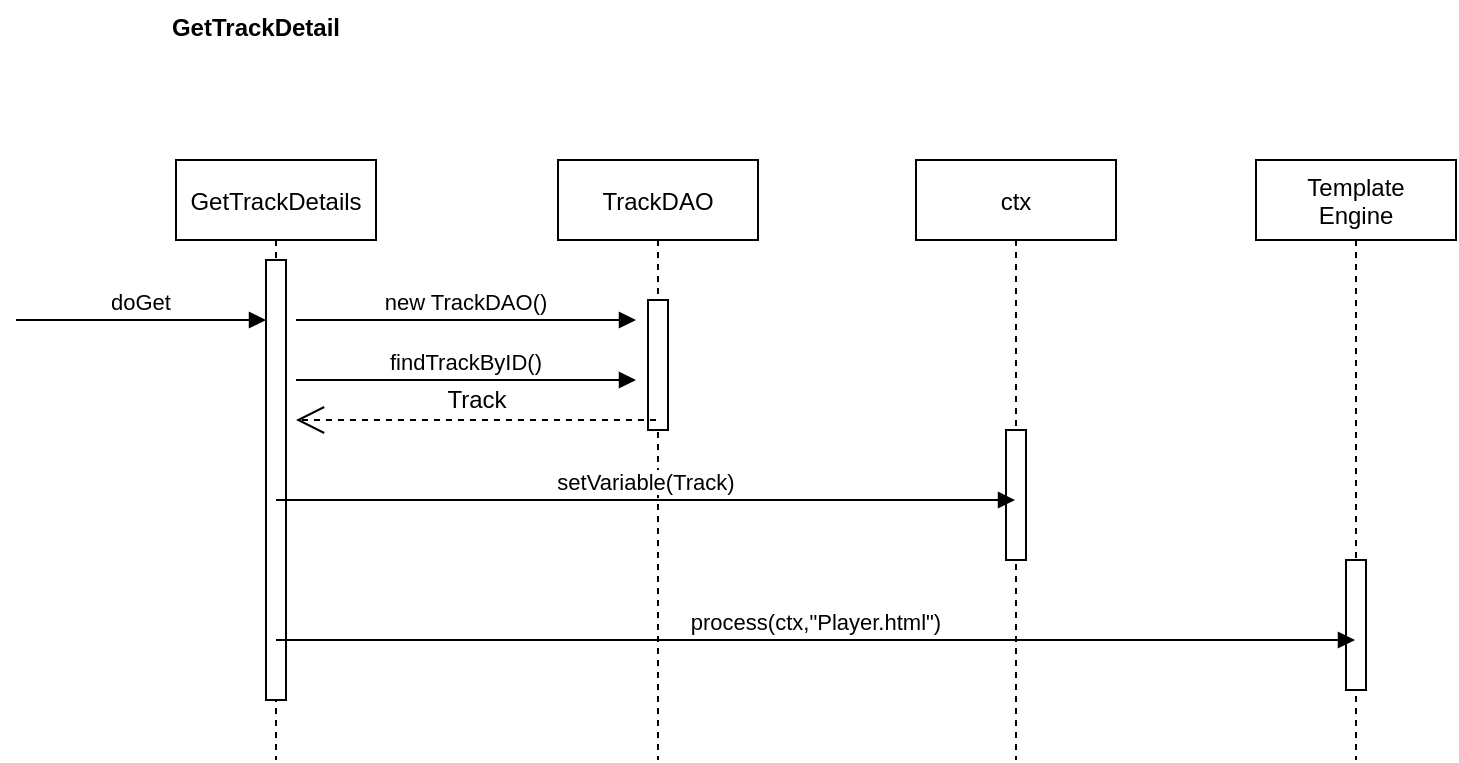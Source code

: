 <mxfile version="14.6.6" type="device"><diagram id="YH159moUFt00wROJ3g4J" name="Page-1"><mxGraphModel dx="16" dy="-201" grid="1" gridSize="10" guides="1" tooltips="1" connect="1" arrows="1" fold="1" page="1" pageScale="1" pageWidth="1169" pageHeight="827" math="0" shadow="0"><root><mxCell id="0"/><mxCell id="1" parent="0"/><mxCell id="nziP78mEdd1jBvRUflMl-39" value="GetTrackDetail" style="text;align=center;fontStyle=1;verticalAlign=middle;spacingLeft=3;spacingRight=3;strokeColor=none;rotatable=0;points=[[0,0.5],[1,0.5]];portConstraint=eastwest;" parent="1" vertex="1"><mxGeometry x="1360" y="920" width="80" height="26" as="geometry"/></mxCell><mxCell id="nziP78mEdd1jBvRUflMl-42" value="GetTrackDetails" style="shape=umlLifeline;perimeter=lifelinePerimeter;container=1;collapsible=0;recursiveResize=0;rounded=0;shadow=0;strokeWidth=1;" parent="1" vertex="1"><mxGeometry x="1360" y="1000" width="100" height="300" as="geometry"/></mxCell><mxCell id="nziP78mEdd1jBvRUflMl-43" value="" style="points=[];perimeter=orthogonalPerimeter;rounded=0;shadow=0;strokeWidth=1;" parent="nziP78mEdd1jBvRUflMl-42" vertex="1"><mxGeometry x="45" y="50" width="10" height="220" as="geometry"/></mxCell><mxCell id="nziP78mEdd1jBvRUflMl-44" value="doGet" style="verticalAlign=bottom;endArrow=block;shadow=0;strokeWidth=1;" parent="1" target="nziP78mEdd1jBvRUflMl-43" edge="1"><mxGeometry relative="1" as="geometry"><mxPoint x="1280" y="1080" as="sourcePoint"/><Array as="points"><mxPoint x="1300" y="1080"/></Array></mxGeometry></mxCell><mxCell id="nziP78mEdd1jBvRUflMl-47" value="TrackDAO" style="shape=umlLifeline;perimeter=lifelinePerimeter;container=1;collapsible=0;recursiveResize=0;rounded=0;shadow=0;strokeWidth=1;" parent="1" vertex="1"><mxGeometry x="1551" y="1000" width="100" height="300" as="geometry"/></mxCell><mxCell id="nziP78mEdd1jBvRUflMl-48" value="" style="points=[];perimeter=orthogonalPerimeter;rounded=0;shadow=0;strokeWidth=1;" parent="nziP78mEdd1jBvRUflMl-47" vertex="1"><mxGeometry x="45" y="70" width="10" height="65" as="geometry"/></mxCell><mxCell id="nziP78mEdd1jBvRUflMl-60" value="" style="endArrow=open;endSize=12;dashed=1;html=1;" parent="nziP78mEdd1jBvRUflMl-47" edge="1"><mxGeometry width="160" relative="1" as="geometry"><mxPoint x="49" y="130" as="sourcePoint"/><mxPoint x="-131" y="130" as="targetPoint"/><Array as="points"/></mxGeometry></mxCell><mxCell id="nziP78mEdd1jBvRUflMl-58" value="new TrackDAO()" style="verticalAlign=bottom;endArrow=block;shadow=0;strokeWidth=1;" parent="1" edge="1"><mxGeometry relative="1" as="geometry"><mxPoint x="1420" y="1080" as="sourcePoint"/><Array as="points"><mxPoint x="1485" y="1080"/></Array><mxPoint x="1590" y="1080" as="targetPoint"/></mxGeometry></mxCell><mxCell id="nziP78mEdd1jBvRUflMl-59" value="findTrackByID()" style="verticalAlign=bottom;endArrow=block;shadow=0;strokeWidth=1;" parent="1" edge="1"><mxGeometry relative="1" as="geometry"><mxPoint x="1420" y="1110" as="sourcePoint"/><Array as="points"><mxPoint x="1485" y="1110"/></Array><mxPoint x="1590" y="1110" as="targetPoint"/></mxGeometry></mxCell><mxCell id="nziP78mEdd1jBvRUflMl-61" value="Track" style="text;html=1;align=center;verticalAlign=middle;resizable=0;points=[];autosize=1;strokeColor=none;" parent="1" vertex="1"><mxGeometry x="1485" y="1110" width="50" height="20" as="geometry"/></mxCell><mxCell id="nziP78mEdd1jBvRUflMl-62" value="ctx" style="shape=umlLifeline;perimeter=lifelinePerimeter;container=1;collapsible=0;recursiveResize=0;rounded=0;shadow=0;strokeWidth=1;" parent="1" vertex="1"><mxGeometry x="1730" y="1000" width="100" height="300" as="geometry"/></mxCell><mxCell id="nziP78mEdd1jBvRUflMl-63" value="" style="points=[];perimeter=orthogonalPerimeter;rounded=0;shadow=0;strokeWidth=1;" parent="nziP78mEdd1jBvRUflMl-62" vertex="1"><mxGeometry x="45" y="135" width="10" height="65" as="geometry"/></mxCell><mxCell id="nziP78mEdd1jBvRUflMl-65" value="Template&#xA;Engine" style="shape=umlLifeline;perimeter=lifelinePerimeter;container=1;collapsible=0;recursiveResize=0;rounded=0;shadow=0;strokeWidth=1;" parent="1" vertex="1"><mxGeometry x="1900" y="1000" width="100" height="300" as="geometry"/></mxCell><mxCell id="nziP78mEdd1jBvRUflMl-66" value="" style="points=[];perimeter=orthogonalPerimeter;rounded=0;shadow=0;strokeWidth=1;" parent="nziP78mEdd1jBvRUflMl-65" vertex="1"><mxGeometry x="45" y="200" width="10" height="65" as="geometry"/></mxCell><mxCell id="nziP78mEdd1jBvRUflMl-68" value="setVariable(Track)" style="verticalAlign=bottom;endArrow=block;shadow=0;strokeWidth=1;" parent="1" target="nziP78mEdd1jBvRUflMl-62" edge="1"><mxGeometry relative="1" as="geometry"><mxPoint x="1410" y="1170" as="sourcePoint"/><Array as="points"><mxPoint x="1475" y="1170"/></Array><mxPoint x="1580" y="1170" as="targetPoint"/></mxGeometry></mxCell><mxCell id="nziP78mEdd1jBvRUflMl-83" value="process(ctx,&quot;Player.html&quot;)" style="verticalAlign=bottom;endArrow=block;shadow=0;strokeWidth=1;" parent="1" target="nziP78mEdd1jBvRUflMl-65" edge="1"><mxGeometry relative="1" as="geometry"><mxPoint x="1410" y="1240" as="sourcePoint"/><Array as="points"><mxPoint x="1475" y="1240"/></Array><mxPoint x="1779.5" y="1240" as="targetPoint"/></mxGeometry></mxCell></root></mxGraphModel></diagram></mxfile>